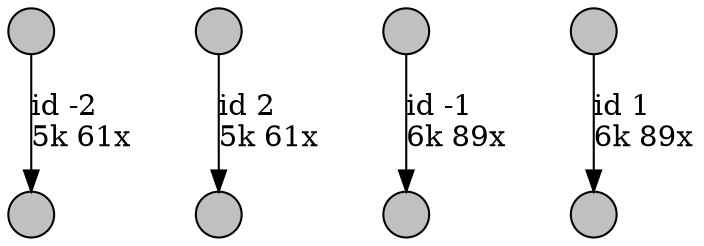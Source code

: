 digraph {
nodesep = 0.5;
node [shape = circle, label = "", height = 0.3];
"0" [style = "filled", fillcolor = "grey"];
"1" [style = "filled", fillcolor = "grey"];
"2" [style = "filled", fillcolor = "grey"];
"3" [style = "filled", fillcolor = "grey"];
"4" [style = "filled", fillcolor = "grey"];
"5" [style = "filled", fillcolor = "grey"];
"6" [style = "filled", fillcolor = "grey"];
"7" [style = "filled", fillcolor = "grey"];
"7" -> "5" [label = "id 1\l6k 89x", color = "black"] ;
"3" -> "2" [label = "id -1\l6k 89x", color = "black"] ;
"6" -> "1" [label = "id 2\l5k 61x", color = "black"] ;
"4" -> "0" [label = "id -2\l5k 61x", color = "black"] ;
}
